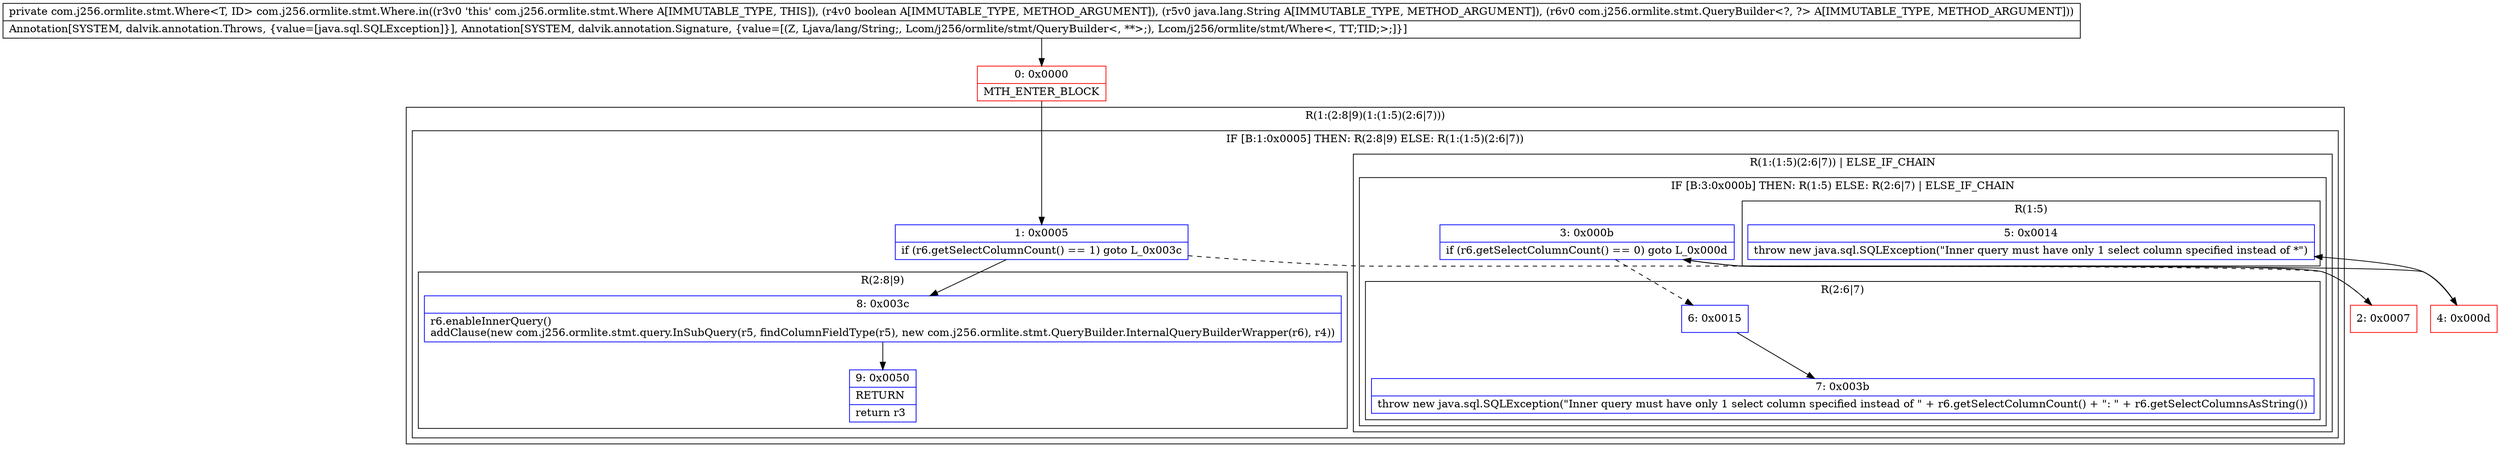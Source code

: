 digraph "CFG forcom.j256.ormlite.stmt.Where.in(ZLjava\/lang\/String;Lcom\/j256\/ormlite\/stmt\/QueryBuilder;)Lcom\/j256\/ormlite\/stmt\/Where;" {
subgraph cluster_Region_1901765140 {
label = "R(1:(2:8|9)(1:(1:5)(2:6|7)))";
node [shape=record,color=blue];
subgraph cluster_IfRegion_318699315 {
label = "IF [B:1:0x0005] THEN: R(2:8|9) ELSE: R(1:(1:5)(2:6|7))";
node [shape=record,color=blue];
Node_1 [shape=record,label="{1\:\ 0x0005|if (r6.getSelectColumnCount() == 1) goto L_0x003c\l}"];
subgraph cluster_Region_266325101 {
label = "R(2:8|9)";
node [shape=record,color=blue];
Node_8 [shape=record,label="{8\:\ 0x003c|r6.enableInnerQuery()\laddClause(new com.j256.ormlite.stmt.query.InSubQuery(r5, findColumnFieldType(r5), new com.j256.ormlite.stmt.QueryBuilder.InternalQueryBuilderWrapper(r6), r4))\l}"];
Node_9 [shape=record,label="{9\:\ 0x0050|RETURN\l|return r3\l}"];
}
subgraph cluster_Region_952154643 {
label = "R(1:(1:5)(2:6|7)) | ELSE_IF_CHAIN\l";
node [shape=record,color=blue];
subgraph cluster_IfRegion_472839453 {
label = "IF [B:3:0x000b] THEN: R(1:5) ELSE: R(2:6|7) | ELSE_IF_CHAIN\l";
node [shape=record,color=blue];
Node_3 [shape=record,label="{3\:\ 0x000b|if (r6.getSelectColumnCount() == 0) goto L_0x000d\l}"];
subgraph cluster_Region_2039271108 {
label = "R(1:5)";
node [shape=record,color=blue];
Node_5 [shape=record,label="{5\:\ 0x0014|throw new java.sql.SQLException(\"Inner query must have only 1 select column specified instead of *\")\l}"];
}
subgraph cluster_Region_146921788 {
label = "R(2:6|7)";
node [shape=record,color=blue];
Node_6 [shape=record,label="{6\:\ 0x0015}"];
Node_7 [shape=record,label="{7\:\ 0x003b|throw new java.sql.SQLException(\"Inner query must have only 1 select column specified instead of \" + r6.getSelectColumnCount() + \": \" + r6.getSelectColumnsAsString())\l}"];
}
}
}
}
}
Node_0 [shape=record,color=red,label="{0\:\ 0x0000|MTH_ENTER_BLOCK\l}"];
Node_2 [shape=record,color=red,label="{2\:\ 0x0007}"];
Node_4 [shape=record,color=red,label="{4\:\ 0x000d}"];
MethodNode[shape=record,label="{private com.j256.ormlite.stmt.Where\<T, ID\> com.j256.ormlite.stmt.Where.in((r3v0 'this' com.j256.ormlite.stmt.Where A[IMMUTABLE_TYPE, THIS]), (r4v0 boolean A[IMMUTABLE_TYPE, METHOD_ARGUMENT]), (r5v0 java.lang.String A[IMMUTABLE_TYPE, METHOD_ARGUMENT]), (r6v0 com.j256.ormlite.stmt.QueryBuilder\<?, ?\> A[IMMUTABLE_TYPE, METHOD_ARGUMENT]))  | Annotation[SYSTEM, dalvik.annotation.Throws, \{value=[java.sql.SQLException]\}], Annotation[SYSTEM, dalvik.annotation.Signature, \{value=[(Z, Ljava\/lang\/String;, Lcom\/j256\/ormlite\/stmt\/QueryBuilder\<, **\>;), Lcom\/j256\/ormlite\/stmt\/Where\<, TT;TID;\>;]\}]\l}"];
MethodNode -> Node_0;
Node_1 -> Node_2[style=dashed];
Node_1 -> Node_8;
Node_8 -> Node_9;
Node_3 -> Node_4;
Node_3 -> Node_6[style=dashed];
Node_6 -> Node_7;
Node_0 -> Node_1;
Node_2 -> Node_3;
Node_4 -> Node_5;
}

